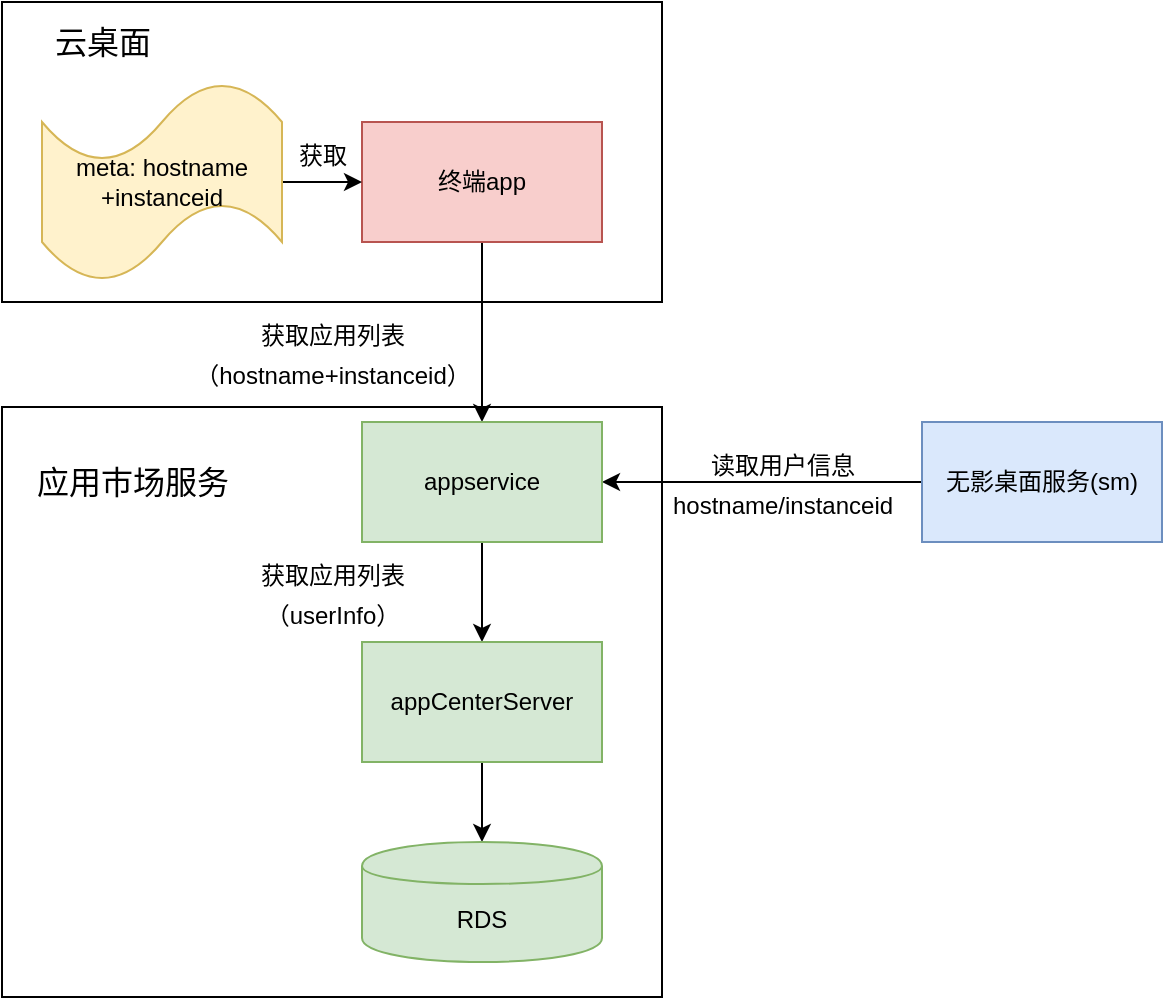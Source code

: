 <mxfile version="14.6.13" type="github">
  <diagram id="_BGO3kCnHvh-opXhYRSR" name="Page-1">
    <mxGraphModel dx="1909" dy="627" grid="1" gridSize="10" guides="1" tooltips="1" connect="1" arrows="1" fold="1" page="1" pageScale="1" pageWidth="827" pageHeight="1169" math="0" shadow="0">
      <root>
        <mxCell id="0" />
        <mxCell id="1" parent="0" />
        <mxCell id="OK57nTrorDAZtAI-0ME9-33" value="" style="rounded=0;whiteSpace=wrap;html=1;" vertex="1" parent="1">
          <mxGeometry x="-60" y="342.5" width="330" height="295" as="geometry" />
        </mxCell>
        <mxCell id="OK57nTrorDAZtAI-0ME9-13" value="" style="rounded=0;whiteSpace=wrap;html=1;" vertex="1" parent="1">
          <mxGeometry x="-60" y="140" width="330" height="150" as="geometry" />
        </mxCell>
        <mxCell id="OK57nTrorDAZtAI-0ME9-12" value="" style="edgeStyle=orthogonalEdgeStyle;rounded=0;orthogonalLoop=1;jettySize=auto;html=1;" edge="1" parent="1" source="OK57nTrorDAZtAI-0ME9-4" target="OK57nTrorDAZtAI-0ME9-11">
          <mxGeometry relative="1" as="geometry" />
        </mxCell>
        <mxCell id="OK57nTrorDAZtAI-0ME9-4" value="终端app" style="rounded=0;whiteSpace=wrap;html=1;fillColor=#f8cecc;strokeColor=#b85450;" vertex="1" parent="1">
          <mxGeometry x="120" y="200" width="120" height="60" as="geometry" />
        </mxCell>
        <mxCell id="OK57nTrorDAZtAI-0ME9-32" value="" style="edgeStyle=orthogonalEdgeStyle;rounded=0;orthogonalLoop=1;jettySize=auto;html=1;fontSize=16;" edge="1" parent="1" source="OK57nTrorDAZtAI-0ME9-6" target="OK57nTrorDAZtAI-0ME9-4">
          <mxGeometry relative="1" as="geometry" />
        </mxCell>
        <mxCell id="OK57nTrorDAZtAI-0ME9-6" value="meta: hostname&lt;br&gt;+instanceid" style="shape=tape;whiteSpace=wrap;html=1;fillColor=#fff2cc;strokeColor=#d6b656;" vertex="1" parent="1">
          <mxGeometry x="-40" y="180" width="120" height="100" as="geometry" />
        </mxCell>
        <mxCell id="OK57nTrorDAZtAI-0ME9-30" value="" style="edgeStyle=orthogonalEdgeStyle;rounded=0;orthogonalLoop=1;jettySize=auto;html=1;fontSize=16;entryX=1;entryY=0.5;entryDx=0;entryDy=0;" edge="1" parent="1" source="OK57nTrorDAZtAI-0ME9-9" target="OK57nTrorDAZtAI-0ME9-11">
          <mxGeometry relative="1" as="geometry">
            <mxPoint x="330" y="380.0" as="targetPoint" />
          </mxGeometry>
        </mxCell>
        <mxCell id="OK57nTrorDAZtAI-0ME9-9" value="无影桌面服务(sm)" style="whiteSpace=wrap;html=1;rounded=0;fillColor=#dae8fc;strokeColor=#6c8ebf;" vertex="1" parent="1">
          <mxGeometry x="400" y="350" width="120" height="60" as="geometry" />
        </mxCell>
        <mxCell id="OK57nTrorDAZtAI-0ME9-21" value="" style="edgeStyle=orthogonalEdgeStyle;rounded=0;orthogonalLoop=1;jettySize=auto;html=1;fontSize=16;" edge="1" parent="1" source="OK57nTrorDAZtAI-0ME9-11" target="OK57nTrorDAZtAI-0ME9-20">
          <mxGeometry relative="1" as="geometry" />
        </mxCell>
        <mxCell id="OK57nTrorDAZtAI-0ME9-11" value="appservice" style="rounded=0;whiteSpace=wrap;html=1;fillColor=#d5e8d4;strokeColor=#82b366;" vertex="1" parent="1">
          <mxGeometry x="120" y="350" width="120" height="60" as="geometry" />
        </mxCell>
        <mxCell id="OK57nTrorDAZtAI-0ME9-14" value="云桌面" style="text;html=1;align=center;verticalAlign=middle;resizable=0;points=[];autosize=1;strokeColor=none;fontSize=16;" vertex="1" parent="1">
          <mxGeometry x="-40" y="150" width="60" height="20" as="geometry" />
        </mxCell>
        <mxCell id="OK57nTrorDAZtAI-0ME9-15" value="&lt;span style=&quot;font-size: 12px&quot;&gt;获取应用列表&lt;br&gt;（hostname+instanceid）&lt;/span&gt;" style="text;html=1;align=center;verticalAlign=middle;resizable=0;points=[];autosize=1;strokeColor=none;fontSize=16;" vertex="1" parent="1">
          <mxGeometry x="30" y="290" width="150" height="50" as="geometry" />
        </mxCell>
        <mxCell id="OK57nTrorDAZtAI-0ME9-16" value="&lt;font style=&quot;font-size: 12px&quot;&gt;读取用户信息&lt;br&gt;hostname/instanceid&lt;br&gt;&lt;/font&gt;" style="text;html=1;align=center;verticalAlign=middle;resizable=0;points=[];autosize=1;strokeColor=none;fontSize=16;" vertex="1" parent="1">
          <mxGeometry x="265" y="355" width="130" height="50" as="geometry" />
        </mxCell>
        <mxCell id="OK57nTrorDAZtAI-0ME9-24" value="" style="edgeStyle=orthogonalEdgeStyle;rounded=0;orthogonalLoop=1;jettySize=auto;html=1;fontSize=16;" edge="1" parent="1" source="OK57nTrorDAZtAI-0ME9-20" target="OK57nTrorDAZtAI-0ME9-23">
          <mxGeometry relative="1" as="geometry" />
        </mxCell>
        <mxCell id="OK57nTrorDAZtAI-0ME9-20" value="appCenterServer" style="rounded=0;whiteSpace=wrap;html=1;fillColor=#d5e8d4;strokeColor=#82b366;" vertex="1" parent="1">
          <mxGeometry x="120" y="460" width="120" height="60" as="geometry" />
        </mxCell>
        <mxCell id="OK57nTrorDAZtAI-0ME9-22" value="&lt;span style=&quot;font-size: 12px&quot;&gt;获取&lt;/span&gt;" style="text;html=1;align=center;verticalAlign=middle;resizable=0;points=[];autosize=1;strokeColor=none;fontSize=16;" vertex="1" parent="1">
          <mxGeometry x="80" y="200" width="40" height="30" as="geometry" />
        </mxCell>
        <mxCell id="OK57nTrorDAZtAI-0ME9-23" value="RDS" style="shape=cylinder;whiteSpace=wrap;html=1;boundedLbl=1;backgroundOutline=1;rounded=0;strokeColor=#82b366;fillColor=#d5e8d4;" vertex="1" parent="1">
          <mxGeometry x="120" y="560" width="120" height="60" as="geometry" />
        </mxCell>
        <mxCell id="OK57nTrorDAZtAI-0ME9-31" value="&lt;span style=&quot;font-size: 12px&quot;&gt;获取应用列表&lt;br&gt;（userInfo）&lt;/span&gt;" style="text;html=1;align=center;verticalAlign=middle;resizable=0;points=[];autosize=1;strokeColor=none;fontSize=16;" vertex="1" parent="1">
          <mxGeometry x="60" y="410" width="90" height="50" as="geometry" />
        </mxCell>
        <mxCell id="OK57nTrorDAZtAI-0ME9-34" value="应用市场服务" style="text;html=1;align=center;verticalAlign=middle;resizable=0;points=[];autosize=1;strokeColor=none;fontSize=16;" vertex="1" parent="1">
          <mxGeometry x="-50" y="370" width="110" height="20" as="geometry" />
        </mxCell>
      </root>
    </mxGraphModel>
  </diagram>
</mxfile>

